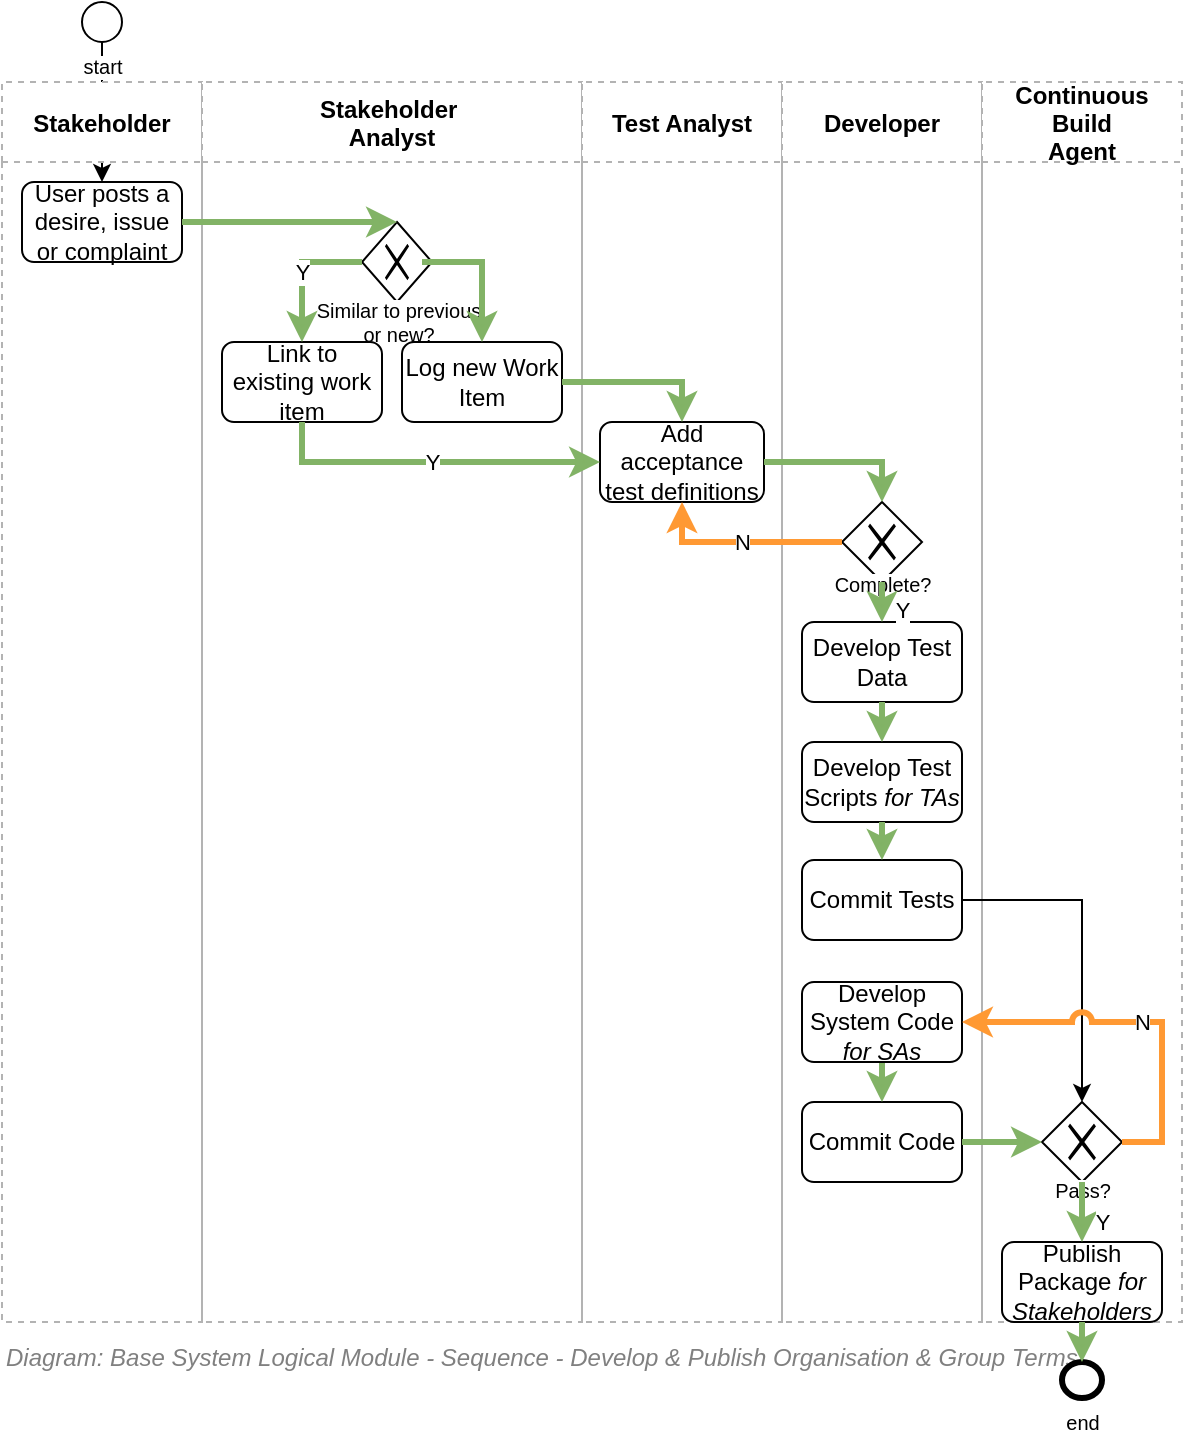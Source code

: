 <mxfile version="20.2.4" type="google"><diagram id="ojr_RPWuOcOGP-1VCoRK" name="Page-1"><mxGraphModel grid="1" page="1" gridSize="10" guides="1" tooltips="1" connect="1" arrows="1" fold="1" pageScale="1" pageWidth="827" pageHeight="1169" math="0" shadow="0"><root><mxCell id="0"/><mxCell id="1" parent="0"/><mxCell id="bakFcJpkmGRWfMEB3DUa-1" value="&lt;font style=&quot;font-size: 12px ; font-weight: normal&quot;&gt;&lt;i&gt;Diagram: Base&amp;nbsp;&lt;/i&gt;&lt;span style=&quot;font-style: italic&quot;&gt;System&amp;nbsp;&lt;/span&gt;&lt;i&gt;Logical Module - Sequence - Develop &amp;amp; Publish Organisation &amp;amp; Group Terms&lt;/i&gt;&lt;/font&gt;" style="text;strokeColor=none;fillColor=none;html=1;fontSize=12;fontStyle=1;verticalAlign=middle;align=left;shadow=0;glass=0;comic=0;opacity=30;fontColor=#808080;" vertex="1" parent="1"><mxGeometry x="120" y="868" width="520" height="20" as="geometry"/></mxCell><mxCell id="bakFcJpkmGRWfMEB3DUa-2" style="edgeStyle=orthogonalEdgeStyle;rounded=0;jumpStyle=arc;orthogonalLoop=1;jettySize=auto;html=1;entryX=0.5;entryY=0;entryDx=0;entryDy=0;fontSize=9;" edge="1" parent="1" source="bakFcJpkmGRWfMEB3DUa-3" target="bakFcJpkmGRWfMEB3DUa-5"><mxGeometry relative="1" as="geometry"><Array as="points"/></mxGeometry></mxCell><mxCell id="bakFcJpkmGRWfMEB3DUa-3" value="start" style="shape=mxgraph.bpmn.shape;html=1;verticalLabelPosition=bottom;labelBackgroundColor=#ffffff;verticalAlign=top;align=center;perimeter=ellipsePerimeter;outlineConnect=0;outline=standard;symbol=general;fontSize=10;" vertex="1" parent="1"><mxGeometry x="160" y="200" width="20" height="20" as="geometry"/></mxCell><mxCell id="bakFcJpkmGRWfMEB3DUa-4" value="Stakeholder" style="swimlane;fontSize=12;strokeColor=#B3B3B3;dashed=1;collapsible=0;startSize=40;" vertex="1" parent="1"><mxGeometry x="120" y="240" width="100" height="620" as="geometry"><mxRectangle x="40" y="90" width="160" height="23" as="alternateBounds"/></mxGeometry></mxCell><mxCell id="bakFcJpkmGRWfMEB3DUa-5" value="User posts a desire, issue or complaint" style="shape=ext;rounded=1;html=1;whiteSpace=wrap;fontSize=12;" vertex="1" parent="bakFcJpkmGRWfMEB3DUa-4"><mxGeometry x="10" y="50" width="80" height="40" as="geometry"/></mxCell><mxCell id="bakFcJpkmGRWfMEB3DUa-6" value="Stakeholder &#10;Analyst" style="swimlane;fontSize=12;strokeColor=#B3B3B3;dashed=1;collapsible=0;startSize=40;" vertex="1" parent="1"><mxGeometry x="220" y="240" width="190" height="620" as="geometry"><mxRectangle x="200" y="90" width="100" height="23" as="alternateBounds"/></mxGeometry></mxCell><mxCell id="bakFcJpkmGRWfMEB3DUa-7" value="Similar to previous&lt;br&gt;or new?" style="shape=mxgraph.bpmn.shape;html=1;verticalLabelPosition=bottom;labelBackgroundColor=#ffffff;verticalAlign=top;align=center;perimeter=rhombusPerimeter;background=gateway;outlineConnect=0;outline=none;symbol=exclusiveGw;fontSize=10;spacingTop=-8;" vertex="1" parent="bakFcJpkmGRWfMEB3DUa-6"><mxGeometry x="80" y="70" width="35" height="40" as="geometry"/></mxCell><mxCell id="bakFcJpkmGRWfMEB3DUa-8" value="Link to existing work item" style="shape=ext;rounded=1;html=1;whiteSpace=wrap;fontSize=12;" vertex="1" parent="bakFcJpkmGRWfMEB3DUa-6"><mxGeometry x="10" y="130" width="80" height="40" as="geometry"/></mxCell><mxCell id="bakFcJpkmGRWfMEB3DUa-9" value="Y" style="rounded=0;jumpStyle=arc;orthogonalLoop=1;jettySize=auto;html=1;endArrow=classic;endFill=1;strokeColor=#82b366;fontSize=11;fillColor=#d5e8d4;strokeWidth=3;entryX=0.5;entryY=0;entryDx=0;entryDy=0;" edge="1" parent="bakFcJpkmGRWfMEB3DUa-6" target="bakFcJpkmGRWfMEB3DUa-8"><mxGeometry relative="1" as="geometry"><Array as="points"><mxPoint x="50" y="90"/></Array><mxPoint x="80" y="90" as="sourcePoint"/><mxPoint x="360" y="30" as="targetPoint"/></mxGeometry></mxCell><mxCell id="bakFcJpkmGRWfMEB3DUa-10" value="Log new Work Item" style="shape=ext;rounded=1;html=1;whiteSpace=wrap;fontSize=12;" vertex="1" parent="bakFcJpkmGRWfMEB3DUa-6"><mxGeometry x="100" y="130" width="80" height="40" as="geometry"/></mxCell><mxCell id="bakFcJpkmGRWfMEB3DUa-11" style="edgeStyle=elbowEdgeStyle;rounded=0;jumpStyle=arc;orthogonalLoop=1;jettySize=auto;html=1;endArrow=classic;endFill=1;strokeColor=#82b366;fontSize=11;fillColor=#d5e8d4;strokeWidth=3;entryX=0.5;entryY=0;entryDx=0;entryDy=0;" edge="1" parent="bakFcJpkmGRWfMEB3DUa-6" target="bakFcJpkmGRWfMEB3DUa-10"><mxGeometry relative="1" as="geometry"><mxPoint x="110" y="90" as="sourcePoint"/><mxPoint x="310" y="440" as="targetPoint"/><Array as="points"><mxPoint x="140" y="110"/><mxPoint x="150" y="90"/></Array></mxGeometry></mxCell><mxCell id="bakFcJpkmGRWfMEB3DUa-12" value="Test Analyst" style="swimlane;fontSize=12;strokeColor=#B3B3B3;dashed=1;collapsible=0;startSize=40;" vertex="1" parent="1"><mxGeometry x="410" y="240" width="100" height="620" as="geometry"><mxRectangle x="300" y="90" width="120" height="23" as="alternateBounds"/></mxGeometry></mxCell><mxCell id="bakFcJpkmGRWfMEB3DUa-13" value="Add acceptance test definitions" style="shape=ext;rounded=1;html=1;whiteSpace=wrap;fontSize=12;" vertex="1" parent="bakFcJpkmGRWfMEB3DUa-12"><mxGeometry x="9" y="170" width="82" height="40" as="geometry"/></mxCell><mxCell id="bakFcJpkmGRWfMEB3DUa-14" value="" style="shape=image;html=1;verticalAlign=top;verticalLabelPosition=bottom;labelBackgroundColor=#ffffff;imageAspect=0;aspect=fixed;image=https://cdn0.iconfinder.com/data/icons/zondicons/20/mood-happy-outline-128.png" vertex="1" parent="bakFcJpkmGRWfMEB3DUa-12"><mxGeometry x="40" y="580" width="28" height="28" as="geometry"/></mxCell><mxCell id="bakFcJpkmGRWfMEB3DUa-15" value="" style="shape=image;html=1;verticalAlign=top;verticalLabelPosition=bottom;labelBackgroundColor=#ffffff;imageAspect=0;aspect=fixed;image=https://cdn0.iconfinder.com/data/icons/zondicons/20/mood-happy-outline-128.png" vertex="1" parent="bakFcJpkmGRWfMEB3DUa-12"><mxGeometry x="-110" y="580" width="28" height="28" as="geometry"/></mxCell><mxCell id="bakFcJpkmGRWfMEB3DUa-16" value="" style="shape=image;html=1;verticalAlign=top;verticalLabelPosition=bottom;labelBackgroundColor=#ffffff;imageAspect=0;aspect=fixed;image=https://cdn0.iconfinder.com/data/icons/zondicons/20/mood-happy-outline-128.png" vertex="1" parent="bakFcJpkmGRWfMEB3DUa-12"><mxGeometry x="-260" y="580" width="28" height="28" as="geometry"/></mxCell><mxCell id="bakFcJpkmGRWfMEB3DUa-17" value="Developer" style="swimlane;fontSize=12;strokeColor=#B3B3B3;dashed=1;collapsible=0;startSize=40;" vertex="1" parent="1"><mxGeometry x="510" y="240" width="100" height="620" as="geometry"><mxRectangle x="300" y="90" width="120" height="23" as="alternateBounds"/></mxGeometry></mxCell><mxCell id="bakFcJpkmGRWfMEB3DUa-18" value="Commit Tests" style="shape=ext;rounded=1;html=1;whiteSpace=wrap;fontSize=12;" vertex="1" parent="bakFcJpkmGRWfMEB3DUa-17"><mxGeometry x="10" y="389" width="80" height="40" as="geometry"/></mxCell><mxCell id="bakFcJpkmGRWfMEB3DUa-19" value="Complete?" style="shape=mxgraph.bpmn.shape;html=1;verticalLabelPosition=bottom;labelBackgroundColor=#ffffff;verticalAlign=top;align=center;perimeter=rhombusPerimeter;background=gateway;outlineConnect=0;outline=none;symbol=exclusiveGw;fontSize=10;spacingTop=-11;" vertex="1" parent="bakFcJpkmGRWfMEB3DUa-17"><mxGeometry x="30" y="210" width="40" height="40" as="geometry"/></mxCell><mxCell id="bakFcJpkmGRWfMEB3DUa-20" value="Develop Test Data" style="shape=ext;rounded=1;html=1;whiteSpace=wrap;fontSize=12;" vertex="1" parent="bakFcJpkmGRWfMEB3DUa-17"><mxGeometry x="10" y="270" width="80" height="40" as="geometry"/></mxCell><mxCell id="bakFcJpkmGRWfMEB3DUa-21" value="Y" style="edgeStyle=none;rounded=0;jumpStyle=arc;orthogonalLoop=1;jettySize=auto;html=1;endArrow=classic;endFill=1;strokeColor=#82b366;fontSize=11;fillColor=#d5e8d4;strokeWidth=3;" edge="1" parent="bakFcJpkmGRWfMEB3DUa-17" source="bakFcJpkmGRWfMEB3DUa-19" target="bakFcJpkmGRWfMEB3DUa-20"><mxGeometry x="0.333" y="10" relative="1" as="geometry"><mxPoint as="offset"/></mxGeometry></mxCell><mxCell id="bakFcJpkmGRWfMEB3DUa-22" value="Commit Code" style="shape=ext;rounded=1;html=1;whiteSpace=wrap;fontSize=12;" vertex="1" parent="bakFcJpkmGRWfMEB3DUa-17"><mxGeometry x="10" y="510" width="80" height="40" as="geometry"/></mxCell><mxCell id="bakFcJpkmGRWfMEB3DUa-23" style="edgeStyle=orthogonalEdgeStyle;rounded=0;orthogonalLoop=1;jettySize=auto;html=1;entryX=0.5;entryY=0;entryDx=0;entryDy=0;exitX=1;exitY=0.5;exitDx=0;exitDy=0;fontSize=9;fillColor=#d5e8d4;strokeColor=#82b366;strokeWidth=3;" edge="1" parent="1" source="bakFcJpkmGRWfMEB3DUa-5" target="bakFcJpkmGRWfMEB3DUa-7"><mxGeometry relative="1" as="geometry"><mxPoint x="190" y="350" as="targetPoint"/><Array as="points"><mxPoint x="318" y="310"/></Array></mxGeometry></mxCell><mxCell id="bakFcJpkmGRWfMEB3DUa-24" style="rounded=0;jumpStyle=arc;orthogonalLoop=1;jettySize=auto;html=1;endArrow=classic;endFill=1;strokeColor=#82b366;fontSize=11;entryX=0.5;entryY=0;entryDx=0;entryDy=0;strokeWidth=3;fillColor=#d5e8d4;exitX=1;exitY=0.5;exitDx=0;exitDy=0;" edge="1" parent="1" source="bakFcJpkmGRWfMEB3DUa-13" target="bakFcJpkmGRWfMEB3DUa-19"><mxGeometry relative="1" as="geometry"><mxPoint x="530" y="380" as="sourcePoint"/><Array as="points"><mxPoint x="560" y="430"/></Array></mxGeometry></mxCell><mxCell id="bakFcJpkmGRWfMEB3DUa-25" value="" style="rounded=0;jumpStyle=arc;orthogonalLoop=1;jettySize=auto;html=1;endArrow=classic;endFill=1;strokeColor=#82b366;fontSize=11;exitX=1;exitY=0.5;exitDx=0;exitDy=0;entryX=0.5;entryY=0;entryDx=0;entryDy=0;strokeWidth=3;fillColor=#d5e8d4;" edge="1" parent="1" source="bakFcJpkmGRWfMEB3DUa-10" target="bakFcJpkmGRWfMEB3DUa-13"><mxGeometry x="-0.333" y="10" relative="1" as="geometry"><Array as="points"><mxPoint x="460" y="390"/></Array><mxPoint x="390" y="480" as="sourcePoint"/><mxPoint x="429" y="480" as="targetPoint"/><mxPoint as="offset"/></mxGeometry></mxCell><mxCell id="bakFcJpkmGRWfMEB3DUa-26" value="Continuous&#10;Build&#10;Agent" style="swimlane;fontSize=12;strokeColor=#B3B3B3;dashed=1;collapsible=0;startSize=40;" vertex="1" parent="1"><mxGeometry x="610" y="240" width="100" height="620" as="geometry"><mxRectangle x="300" y="90" width="120" height="23" as="alternateBounds"/></mxGeometry></mxCell><mxCell id="bakFcJpkmGRWfMEB3DUa-27" value="Pass?" style="shape=mxgraph.bpmn.shape;html=1;verticalLabelPosition=bottom;labelBackgroundColor=#ffffff;verticalAlign=top;align=center;perimeter=rhombusPerimeter;background=gateway;outlineConnect=0;outline=none;symbol=exclusiveGw;fontSize=10;spacingTop=-8;" vertex="1" parent="bakFcJpkmGRWfMEB3DUa-26"><mxGeometry x="30" y="510" width="40" height="40" as="geometry"/></mxCell><mxCell id="bakFcJpkmGRWfMEB3DUa-28" value="Develop Test Scripts &lt;i&gt;for TAs&lt;/i&gt;" style="shape=ext;rounded=1;html=1;whiteSpace=wrap;fontSize=12;" vertex="1" parent="bakFcJpkmGRWfMEB3DUa-26"><mxGeometry x="-90" y="330" width="80" height="40" as="geometry"/></mxCell><mxCell id="bakFcJpkmGRWfMEB3DUa-29" value="Publish Package &lt;i&gt;for Stakeholders&lt;/i&gt;" style="shape=ext;rounded=1;html=1;whiteSpace=wrap;fontSize=12;" vertex="1" parent="bakFcJpkmGRWfMEB3DUa-26"><mxGeometry x="10" y="580" width="80" height="40" as="geometry"/></mxCell><mxCell id="bakFcJpkmGRWfMEB3DUa-30" value="Y" style="edgeStyle=none;rounded=0;orthogonalLoop=1;jettySize=auto;html=1;exitX=0.5;exitY=1;exitDx=0;exitDy=0;strokeColor=#82b366;strokeWidth=3;fillColor=#d5e8d4;endFill=1;entryX=0.5;entryY=0;entryDx=0;entryDy=0;" edge="1" parent="bakFcJpkmGRWfMEB3DUa-26" source="bakFcJpkmGRWfMEB3DUa-27" target="bakFcJpkmGRWfMEB3DUa-29"><mxGeometry x="0.333" y="10" relative="1" as="geometry"><mxPoint x="70" y="489" as="sourcePoint"/><mxPoint x="50" y="570" as="targetPoint"/><Array as="points"/><mxPoint as="offset"/></mxGeometry></mxCell><mxCell id="bakFcJpkmGRWfMEB3DUa-31" value="N" style="rounded=0;jumpStyle=arc;orthogonalLoop=1;jettySize=auto;html=1;endArrow=classic;endFill=1;strokeColor=#FF9933;fontSize=11;entryX=0.5;entryY=1;entryDx=0;entryDy=0;exitX=0;exitY=0.5;exitDx=0;exitDy=0;strokeWidth=3;fillColor=#d5e8d4;" edge="1" parent="1" source="bakFcJpkmGRWfMEB3DUa-19"><mxGeometry relative="1" as="geometry"><mxPoint x="470" y="490" as="sourcePoint"/><mxPoint x="460" y="450" as="targetPoint"/><Array as="points"><mxPoint x="460" y="470"/></Array></mxGeometry></mxCell><mxCell id="bakFcJpkmGRWfMEB3DUa-32" value="Y" style="edgeStyle=orthogonalEdgeStyle;rounded=0;jumpStyle=arc;orthogonalLoop=1;jettySize=auto;html=1;endArrow=classic;endFill=1;strokeColor=#82b366;fontSize=11;fillColor=#d5e8d4;strokeWidth=3;exitX=0.5;exitY=1;exitDx=0;exitDy=0;entryX=0;entryY=0.5;entryDx=0;entryDy=0;" edge="1" parent="1" source="bakFcJpkmGRWfMEB3DUa-8" target="bakFcJpkmGRWfMEB3DUa-13"><mxGeometry relative="1" as="geometry"><mxPoint x="290" y="430" as="sourcePoint"/><mxPoint x="340" y="470" as="targetPoint"/></mxGeometry></mxCell><mxCell id="bakFcJpkmGRWfMEB3DUa-33" style="edgeStyle=none;rounded=0;orthogonalLoop=1;jettySize=auto;html=1;strokeColor=#82b366;strokeWidth=3;fillColor=#d5e8d4;endFill=1;" edge="1" parent="1" source="bakFcJpkmGRWfMEB3DUa-34" target="bakFcJpkmGRWfMEB3DUa-22"><mxGeometry relative="1" as="geometry"/></mxCell><mxCell id="bakFcJpkmGRWfMEB3DUa-34" value="Develop System Code &lt;i&gt;for SAs&lt;/i&gt;" style="shape=ext;rounded=1;html=1;whiteSpace=wrap;fontSize=12;" vertex="1" parent="1"><mxGeometry x="520" y="690" width="80" height="40" as="geometry"/></mxCell><mxCell id="bakFcJpkmGRWfMEB3DUa-35" style="edgeStyle=none;rounded=0;orthogonalLoop=1;jettySize=auto;html=1;entryX=0.5;entryY=0;entryDx=0;entryDy=0;" edge="1" parent="1" source="bakFcJpkmGRWfMEB3DUa-18" target="bakFcJpkmGRWfMEB3DUa-27"><mxGeometry relative="1" as="geometry"><mxPoint x="640" y="669" as="targetPoint"/><Array as="points"><mxPoint x="660" y="649"/></Array></mxGeometry></mxCell><mxCell id="bakFcJpkmGRWfMEB3DUa-36" value="end" style="shape=mxgraph.bpmn.shape;html=1;verticalLabelPosition=bottom;labelBackgroundColor=#ffffff;verticalAlign=top;align=center;perimeter=ellipsePerimeter;outlineConnect=0;outline=end;symbol=general;fontSize=10;" vertex="1" parent="1"><mxGeometry x="650" y="880" width="20" height="18" as="geometry"/></mxCell><mxCell id="bakFcJpkmGRWfMEB3DUa-37" value="N" style="edgeStyle=none;rounded=0;orthogonalLoop=1;jettySize=auto;html=1;entryX=1;entryY=0.5;entryDx=0;entryDy=0;exitX=1;exitY=0.5;exitDx=0;exitDy=0;strokeWidth=3;fillColor=#d5e8d4;endFill=1;strokeColor=#FF9933;jumpStyle=arc;" edge="1" parent="1" source="bakFcJpkmGRWfMEB3DUa-27" target="bakFcJpkmGRWfMEB3DUa-34"><mxGeometry relative="1" as="geometry"><Array as="points"><mxPoint x="700" y="770"/><mxPoint x="700" y="730"/><mxPoint x="700" y="710"/></Array></mxGeometry></mxCell><mxCell id="bakFcJpkmGRWfMEB3DUa-38" style="rounded=0;orthogonalLoop=1;jettySize=auto;html=1;jumpStyle=arc;strokeColor=#82b366;strokeWidth=3;fillColor=#d5e8d4;endFill=1;entryX=0;entryY=0.5;entryDx=0;entryDy=0;" edge="1" parent="1" source="bakFcJpkmGRWfMEB3DUa-22" target="bakFcJpkmGRWfMEB3DUa-27"><mxGeometry relative="1" as="geometry"><mxPoint x="640" y="790" as="targetPoint"/></mxGeometry></mxCell><mxCell id="bakFcJpkmGRWfMEB3DUa-39" value="" style="edgeStyle=none;rounded=0;jumpStyle=arc;orthogonalLoop=1;jettySize=auto;html=1;endArrow=classic;endFill=1;strokeColor=#82b366;fontSize=11;fillColor=#d5e8d4;strokeWidth=3;exitX=0.5;exitY=1;exitDx=0;exitDy=0;entryX=0.5;entryY=0;entryDx=0;entryDy=0;" edge="1" parent="1" source="bakFcJpkmGRWfMEB3DUa-20" target="bakFcJpkmGRWfMEB3DUa-28"><mxGeometry relative="1" as="geometry"><mxPoint x="1110" y="740" as="sourcePoint"/><mxPoint x="1110" y="770" as="targetPoint"/></mxGeometry></mxCell><mxCell id="bakFcJpkmGRWfMEB3DUa-40" value="" style="edgeStyle=none;rounded=0;jumpStyle=arc;orthogonalLoop=1;jettySize=auto;html=1;endArrow=classic;endFill=1;strokeColor=#82b366;fontSize=11;fillColor=#d5e8d4;strokeWidth=3;exitX=0.5;exitY=1;exitDx=0;exitDy=0;entryX=0.5;entryY=0;entryDx=0;entryDy=0;" edge="1" parent="1" source="bakFcJpkmGRWfMEB3DUa-28" target="bakFcJpkmGRWfMEB3DUa-18"><mxGeometry relative="1" as="geometry"><mxPoint x="570" y="560" as="sourcePoint"/><mxPoint x="675.84" y="517.08" as="targetPoint"/></mxGeometry></mxCell><mxCell id="bakFcJpkmGRWfMEB3DUa-41" value="" style="edgeStyle=none;rounded=0;orthogonalLoop=1;jettySize=auto;html=1;exitX=0.5;exitY=1;exitDx=0;exitDy=0;strokeColor=#82b366;strokeWidth=3;fillColor=#d5e8d4;endFill=1;entryX=0.5;entryY=0;entryDx=0;entryDy=0;" edge="1" parent="1" source="bakFcJpkmGRWfMEB3DUa-29" target="bakFcJpkmGRWfMEB3DUa-36"><mxGeometry relative="1" as="geometry"><mxPoint x="670" y="810" as="sourcePoint"/><mxPoint x="610" y="828" as="targetPoint"/><Array as="points"/></mxGeometry></mxCell></root></mxGraphModel></diagram></mxfile>